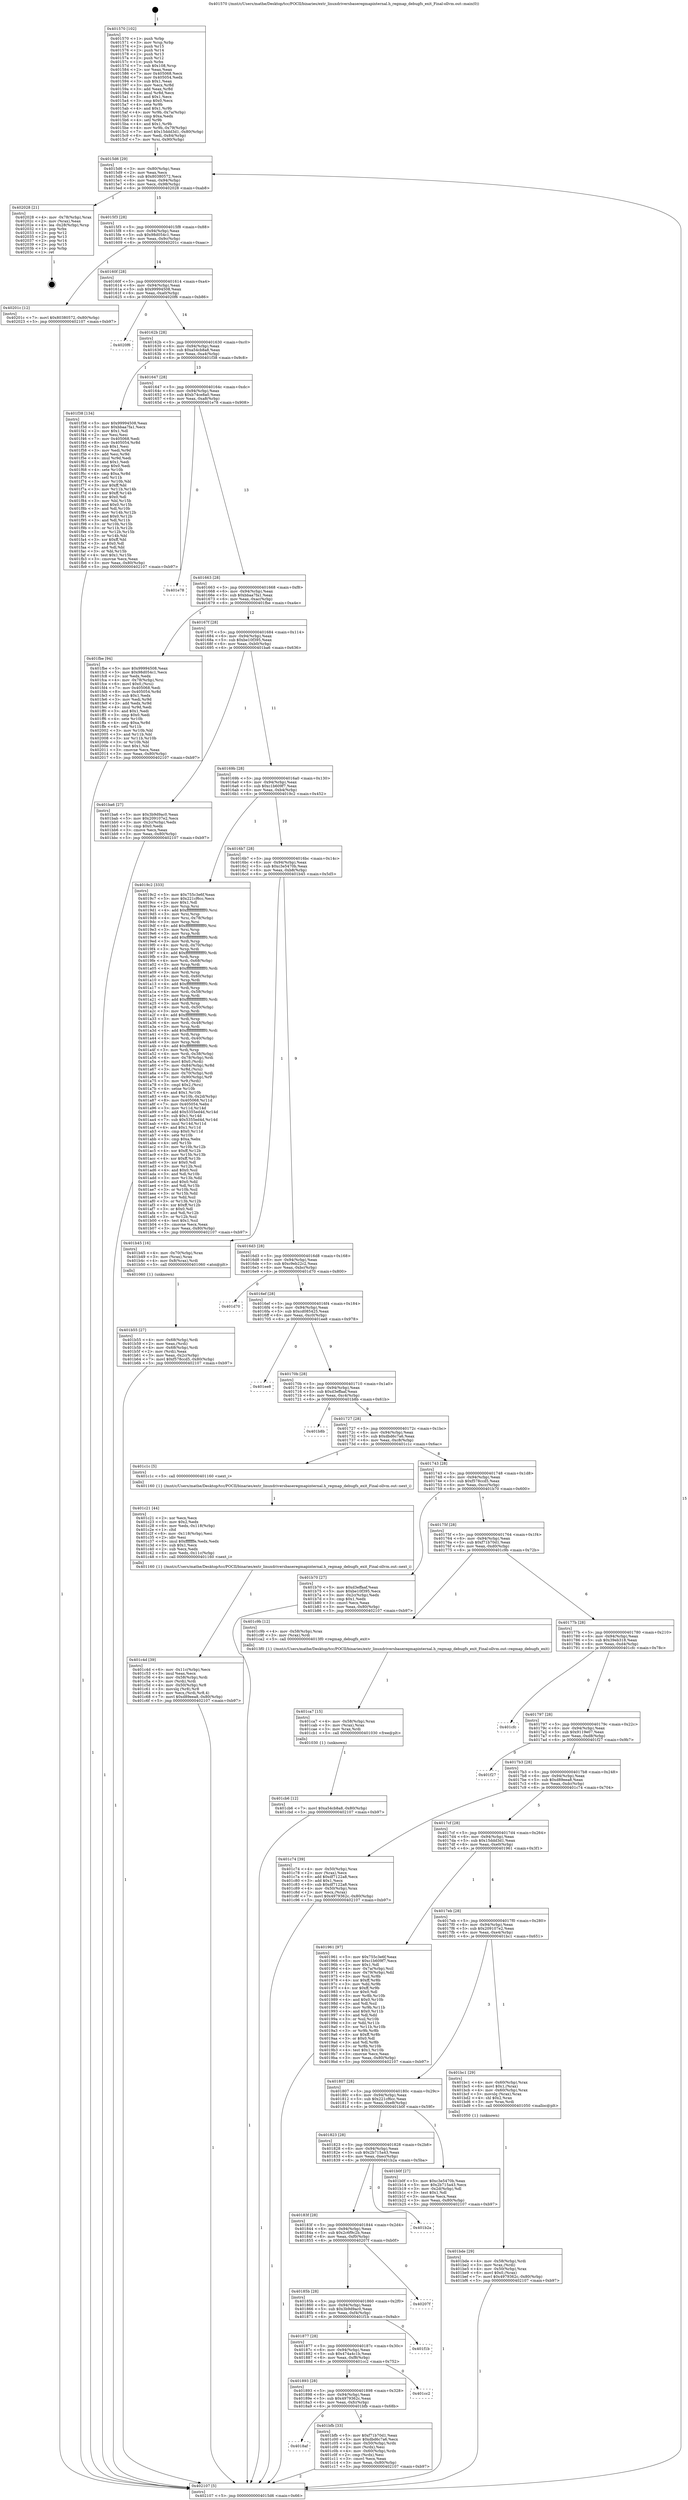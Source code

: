 digraph "0x401570" {
  label = "0x401570 (/mnt/c/Users/mathe/Desktop/tcc/POCII/binaries/extr_linuxdriversbaseregmapinternal.h_regmap_debugfs_exit_Final-ollvm.out::main(0))"
  labelloc = "t"
  node[shape=record]

  Entry [label="",width=0.3,height=0.3,shape=circle,fillcolor=black,style=filled]
  "0x4015d6" [label="{
     0x4015d6 [29]\l
     | [instrs]\l
     &nbsp;&nbsp;0x4015d6 \<+3\>: mov -0x80(%rbp),%eax\l
     &nbsp;&nbsp;0x4015d9 \<+2\>: mov %eax,%ecx\l
     &nbsp;&nbsp;0x4015db \<+6\>: sub $0x80380572,%ecx\l
     &nbsp;&nbsp;0x4015e1 \<+6\>: mov %eax,-0x94(%rbp)\l
     &nbsp;&nbsp;0x4015e7 \<+6\>: mov %ecx,-0x98(%rbp)\l
     &nbsp;&nbsp;0x4015ed \<+6\>: je 0000000000402028 \<main+0xab8\>\l
  }"]
  "0x402028" [label="{
     0x402028 [21]\l
     | [instrs]\l
     &nbsp;&nbsp;0x402028 \<+4\>: mov -0x78(%rbp),%rax\l
     &nbsp;&nbsp;0x40202c \<+2\>: mov (%rax),%eax\l
     &nbsp;&nbsp;0x40202e \<+4\>: lea -0x28(%rbp),%rsp\l
     &nbsp;&nbsp;0x402032 \<+1\>: pop %rbx\l
     &nbsp;&nbsp;0x402033 \<+2\>: pop %r12\l
     &nbsp;&nbsp;0x402035 \<+2\>: pop %r13\l
     &nbsp;&nbsp;0x402037 \<+2\>: pop %r14\l
     &nbsp;&nbsp;0x402039 \<+2\>: pop %r15\l
     &nbsp;&nbsp;0x40203b \<+1\>: pop %rbp\l
     &nbsp;&nbsp;0x40203c \<+1\>: ret\l
  }"]
  "0x4015f3" [label="{
     0x4015f3 [28]\l
     | [instrs]\l
     &nbsp;&nbsp;0x4015f3 \<+5\>: jmp 00000000004015f8 \<main+0x88\>\l
     &nbsp;&nbsp;0x4015f8 \<+6\>: mov -0x94(%rbp),%eax\l
     &nbsp;&nbsp;0x4015fe \<+5\>: sub $0x98d054c1,%eax\l
     &nbsp;&nbsp;0x401603 \<+6\>: mov %eax,-0x9c(%rbp)\l
     &nbsp;&nbsp;0x401609 \<+6\>: je 000000000040201c \<main+0xaac\>\l
  }"]
  Exit [label="",width=0.3,height=0.3,shape=circle,fillcolor=black,style=filled,peripheries=2]
  "0x40201c" [label="{
     0x40201c [12]\l
     | [instrs]\l
     &nbsp;&nbsp;0x40201c \<+7\>: movl $0x80380572,-0x80(%rbp)\l
     &nbsp;&nbsp;0x402023 \<+5\>: jmp 0000000000402107 \<main+0xb97\>\l
  }"]
  "0x40160f" [label="{
     0x40160f [28]\l
     | [instrs]\l
     &nbsp;&nbsp;0x40160f \<+5\>: jmp 0000000000401614 \<main+0xa4\>\l
     &nbsp;&nbsp;0x401614 \<+6\>: mov -0x94(%rbp),%eax\l
     &nbsp;&nbsp;0x40161a \<+5\>: sub $0x99994508,%eax\l
     &nbsp;&nbsp;0x40161f \<+6\>: mov %eax,-0xa0(%rbp)\l
     &nbsp;&nbsp;0x401625 \<+6\>: je 00000000004020f6 \<main+0xb86\>\l
  }"]
  "0x401cb6" [label="{
     0x401cb6 [12]\l
     | [instrs]\l
     &nbsp;&nbsp;0x401cb6 \<+7\>: movl $0xa54cb8a8,-0x80(%rbp)\l
     &nbsp;&nbsp;0x401cbd \<+5\>: jmp 0000000000402107 \<main+0xb97\>\l
  }"]
  "0x4020f6" [label="{
     0x4020f6\l
  }", style=dashed]
  "0x40162b" [label="{
     0x40162b [28]\l
     | [instrs]\l
     &nbsp;&nbsp;0x40162b \<+5\>: jmp 0000000000401630 \<main+0xc0\>\l
     &nbsp;&nbsp;0x401630 \<+6\>: mov -0x94(%rbp),%eax\l
     &nbsp;&nbsp;0x401636 \<+5\>: sub $0xa54cb8a8,%eax\l
     &nbsp;&nbsp;0x40163b \<+6\>: mov %eax,-0xa4(%rbp)\l
     &nbsp;&nbsp;0x401641 \<+6\>: je 0000000000401f38 \<main+0x9c8\>\l
  }"]
  "0x401ca7" [label="{
     0x401ca7 [15]\l
     | [instrs]\l
     &nbsp;&nbsp;0x401ca7 \<+4\>: mov -0x58(%rbp),%rax\l
     &nbsp;&nbsp;0x401cab \<+3\>: mov (%rax),%rax\l
     &nbsp;&nbsp;0x401cae \<+3\>: mov %rax,%rdi\l
     &nbsp;&nbsp;0x401cb1 \<+5\>: call 0000000000401030 \<free@plt\>\l
     | [calls]\l
     &nbsp;&nbsp;0x401030 \{1\} (unknown)\l
  }"]
  "0x401f38" [label="{
     0x401f38 [134]\l
     | [instrs]\l
     &nbsp;&nbsp;0x401f38 \<+5\>: mov $0x99994508,%eax\l
     &nbsp;&nbsp;0x401f3d \<+5\>: mov $0xbbaa7fa1,%ecx\l
     &nbsp;&nbsp;0x401f42 \<+2\>: mov $0x1,%dl\l
     &nbsp;&nbsp;0x401f44 \<+2\>: xor %esi,%esi\l
     &nbsp;&nbsp;0x401f46 \<+7\>: mov 0x405068,%edi\l
     &nbsp;&nbsp;0x401f4d \<+8\>: mov 0x405054,%r8d\l
     &nbsp;&nbsp;0x401f55 \<+3\>: sub $0x1,%esi\l
     &nbsp;&nbsp;0x401f58 \<+3\>: mov %edi,%r9d\l
     &nbsp;&nbsp;0x401f5b \<+3\>: add %esi,%r9d\l
     &nbsp;&nbsp;0x401f5e \<+4\>: imul %r9d,%edi\l
     &nbsp;&nbsp;0x401f62 \<+3\>: and $0x1,%edi\l
     &nbsp;&nbsp;0x401f65 \<+3\>: cmp $0x0,%edi\l
     &nbsp;&nbsp;0x401f68 \<+4\>: sete %r10b\l
     &nbsp;&nbsp;0x401f6c \<+4\>: cmp $0xa,%r8d\l
     &nbsp;&nbsp;0x401f70 \<+4\>: setl %r11b\l
     &nbsp;&nbsp;0x401f74 \<+3\>: mov %r10b,%bl\l
     &nbsp;&nbsp;0x401f77 \<+3\>: xor $0xff,%bl\l
     &nbsp;&nbsp;0x401f7a \<+3\>: mov %r11b,%r14b\l
     &nbsp;&nbsp;0x401f7d \<+4\>: xor $0xff,%r14b\l
     &nbsp;&nbsp;0x401f81 \<+3\>: xor $0x0,%dl\l
     &nbsp;&nbsp;0x401f84 \<+3\>: mov %bl,%r15b\l
     &nbsp;&nbsp;0x401f87 \<+4\>: and $0x0,%r15b\l
     &nbsp;&nbsp;0x401f8b \<+3\>: and %dl,%r10b\l
     &nbsp;&nbsp;0x401f8e \<+3\>: mov %r14b,%r12b\l
     &nbsp;&nbsp;0x401f91 \<+4\>: and $0x0,%r12b\l
     &nbsp;&nbsp;0x401f95 \<+3\>: and %dl,%r11b\l
     &nbsp;&nbsp;0x401f98 \<+3\>: or %r10b,%r15b\l
     &nbsp;&nbsp;0x401f9b \<+3\>: or %r11b,%r12b\l
     &nbsp;&nbsp;0x401f9e \<+3\>: xor %r12b,%r15b\l
     &nbsp;&nbsp;0x401fa1 \<+3\>: or %r14b,%bl\l
     &nbsp;&nbsp;0x401fa4 \<+3\>: xor $0xff,%bl\l
     &nbsp;&nbsp;0x401fa7 \<+3\>: or $0x0,%dl\l
     &nbsp;&nbsp;0x401faa \<+2\>: and %dl,%bl\l
     &nbsp;&nbsp;0x401fac \<+3\>: or %bl,%r15b\l
     &nbsp;&nbsp;0x401faf \<+4\>: test $0x1,%r15b\l
     &nbsp;&nbsp;0x401fb3 \<+3\>: cmovne %ecx,%eax\l
     &nbsp;&nbsp;0x401fb6 \<+3\>: mov %eax,-0x80(%rbp)\l
     &nbsp;&nbsp;0x401fb9 \<+5\>: jmp 0000000000402107 \<main+0xb97\>\l
  }"]
  "0x401647" [label="{
     0x401647 [28]\l
     | [instrs]\l
     &nbsp;&nbsp;0x401647 \<+5\>: jmp 000000000040164c \<main+0xdc\>\l
     &nbsp;&nbsp;0x40164c \<+6\>: mov -0x94(%rbp),%eax\l
     &nbsp;&nbsp;0x401652 \<+5\>: sub $0xb74ce8a0,%eax\l
     &nbsp;&nbsp;0x401657 \<+6\>: mov %eax,-0xa8(%rbp)\l
     &nbsp;&nbsp;0x40165d \<+6\>: je 0000000000401e78 \<main+0x908\>\l
  }"]
  "0x401c4d" [label="{
     0x401c4d [39]\l
     | [instrs]\l
     &nbsp;&nbsp;0x401c4d \<+6\>: mov -0x11c(%rbp),%ecx\l
     &nbsp;&nbsp;0x401c53 \<+3\>: imul %eax,%ecx\l
     &nbsp;&nbsp;0x401c56 \<+4\>: mov -0x58(%rbp),%rdi\l
     &nbsp;&nbsp;0x401c5a \<+3\>: mov (%rdi),%rdi\l
     &nbsp;&nbsp;0x401c5d \<+4\>: mov -0x50(%rbp),%r8\l
     &nbsp;&nbsp;0x401c61 \<+3\>: movslq (%r8),%r8\l
     &nbsp;&nbsp;0x401c64 \<+4\>: mov %ecx,(%rdi,%r8,4)\l
     &nbsp;&nbsp;0x401c68 \<+7\>: movl $0xd89eea8,-0x80(%rbp)\l
     &nbsp;&nbsp;0x401c6f \<+5\>: jmp 0000000000402107 \<main+0xb97\>\l
  }"]
  "0x401e78" [label="{
     0x401e78\l
  }", style=dashed]
  "0x401663" [label="{
     0x401663 [28]\l
     | [instrs]\l
     &nbsp;&nbsp;0x401663 \<+5\>: jmp 0000000000401668 \<main+0xf8\>\l
     &nbsp;&nbsp;0x401668 \<+6\>: mov -0x94(%rbp),%eax\l
     &nbsp;&nbsp;0x40166e \<+5\>: sub $0xbbaa7fa1,%eax\l
     &nbsp;&nbsp;0x401673 \<+6\>: mov %eax,-0xac(%rbp)\l
     &nbsp;&nbsp;0x401679 \<+6\>: je 0000000000401fbe \<main+0xa4e\>\l
  }"]
  "0x401c21" [label="{
     0x401c21 [44]\l
     | [instrs]\l
     &nbsp;&nbsp;0x401c21 \<+2\>: xor %ecx,%ecx\l
     &nbsp;&nbsp;0x401c23 \<+5\>: mov $0x2,%edx\l
     &nbsp;&nbsp;0x401c28 \<+6\>: mov %edx,-0x118(%rbp)\l
     &nbsp;&nbsp;0x401c2e \<+1\>: cltd\l
     &nbsp;&nbsp;0x401c2f \<+6\>: mov -0x118(%rbp),%esi\l
     &nbsp;&nbsp;0x401c35 \<+2\>: idiv %esi\l
     &nbsp;&nbsp;0x401c37 \<+6\>: imul $0xfffffffe,%edx,%edx\l
     &nbsp;&nbsp;0x401c3d \<+3\>: sub $0x1,%ecx\l
     &nbsp;&nbsp;0x401c40 \<+2\>: sub %ecx,%edx\l
     &nbsp;&nbsp;0x401c42 \<+6\>: mov %edx,-0x11c(%rbp)\l
     &nbsp;&nbsp;0x401c48 \<+5\>: call 0000000000401160 \<next_i\>\l
     | [calls]\l
     &nbsp;&nbsp;0x401160 \{1\} (/mnt/c/Users/mathe/Desktop/tcc/POCII/binaries/extr_linuxdriversbaseregmapinternal.h_regmap_debugfs_exit_Final-ollvm.out::next_i)\l
  }"]
  "0x401fbe" [label="{
     0x401fbe [94]\l
     | [instrs]\l
     &nbsp;&nbsp;0x401fbe \<+5\>: mov $0x99994508,%eax\l
     &nbsp;&nbsp;0x401fc3 \<+5\>: mov $0x98d054c1,%ecx\l
     &nbsp;&nbsp;0x401fc8 \<+2\>: xor %edx,%edx\l
     &nbsp;&nbsp;0x401fca \<+4\>: mov -0x78(%rbp),%rsi\l
     &nbsp;&nbsp;0x401fce \<+6\>: movl $0x0,(%rsi)\l
     &nbsp;&nbsp;0x401fd4 \<+7\>: mov 0x405068,%edi\l
     &nbsp;&nbsp;0x401fdb \<+8\>: mov 0x405054,%r8d\l
     &nbsp;&nbsp;0x401fe3 \<+3\>: sub $0x1,%edx\l
     &nbsp;&nbsp;0x401fe6 \<+3\>: mov %edi,%r9d\l
     &nbsp;&nbsp;0x401fe9 \<+3\>: add %edx,%r9d\l
     &nbsp;&nbsp;0x401fec \<+4\>: imul %r9d,%edi\l
     &nbsp;&nbsp;0x401ff0 \<+3\>: and $0x1,%edi\l
     &nbsp;&nbsp;0x401ff3 \<+3\>: cmp $0x0,%edi\l
     &nbsp;&nbsp;0x401ff6 \<+4\>: sete %r10b\l
     &nbsp;&nbsp;0x401ffa \<+4\>: cmp $0xa,%r8d\l
     &nbsp;&nbsp;0x401ffe \<+4\>: setl %r11b\l
     &nbsp;&nbsp;0x402002 \<+3\>: mov %r10b,%bl\l
     &nbsp;&nbsp;0x402005 \<+3\>: and %r11b,%bl\l
     &nbsp;&nbsp;0x402008 \<+3\>: xor %r11b,%r10b\l
     &nbsp;&nbsp;0x40200b \<+3\>: or %r10b,%bl\l
     &nbsp;&nbsp;0x40200e \<+3\>: test $0x1,%bl\l
     &nbsp;&nbsp;0x402011 \<+3\>: cmovne %ecx,%eax\l
     &nbsp;&nbsp;0x402014 \<+3\>: mov %eax,-0x80(%rbp)\l
     &nbsp;&nbsp;0x402017 \<+5\>: jmp 0000000000402107 \<main+0xb97\>\l
  }"]
  "0x40167f" [label="{
     0x40167f [28]\l
     | [instrs]\l
     &nbsp;&nbsp;0x40167f \<+5\>: jmp 0000000000401684 \<main+0x114\>\l
     &nbsp;&nbsp;0x401684 \<+6\>: mov -0x94(%rbp),%eax\l
     &nbsp;&nbsp;0x40168a \<+5\>: sub $0xbe10f395,%eax\l
     &nbsp;&nbsp;0x40168f \<+6\>: mov %eax,-0xb0(%rbp)\l
     &nbsp;&nbsp;0x401695 \<+6\>: je 0000000000401ba6 \<main+0x636\>\l
  }"]
  "0x4018af" [label="{
     0x4018af\l
  }", style=dashed]
  "0x401ba6" [label="{
     0x401ba6 [27]\l
     | [instrs]\l
     &nbsp;&nbsp;0x401ba6 \<+5\>: mov $0x3b9d9ac0,%eax\l
     &nbsp;&nbsp;0x401bab \<+5\>: mov $0x209107e2,%ecx\l
     &nbsp;&nbsp;0x401bb0 \<+3\>: mov -0x2c(%rbp),%edx\l
     &nbsp;&nbsp;0x401bb3 \<+3\>: cmp $0x0,%edx\l
     &nbsp;&nbsp;0x401bb6 \<+3\>: cmove %ecx,%eax\l
     &nbsp;&nbsp;0x401bb9 \<+3\>: mov %eax,-0x80(%rbp)\l
     &nbsp;&nbsp;0x401bbc \<+5\>: jmp 0000000000402107 \<main+0xb97\>\l
  }"]
  "0x40169b" [label="{
     0x40169b [28]\l
     | [instrs]\l
     &nbsp;&nbsp;0x40169b \<+5\>: jmp 00000000004016a0 \<main+0x130\>\l
     &nbsp;&nbsp;0x4016a0 \<+6\>: mov -0x94(%rbp),%eax\l
     &nbsp;&nbsp;0x4016a6 \<+5\>: sub $0xc1b609f7,%eax\l
     &nbsp;&nbsp;0x4016ab \<+6\>: mov %eax,-0xb4(%rbp)\l
     &nbsp;&nbsp;0x4016b1 \<+6\>: je 00000000004019c2 \<main+0x452\>\l
  }"]
  "0x401bfb" [label="{
     0x401bfb [33]\l
     | [instrs]\l
     &nbsp;&nbsp;0x401bfb \<+5\>: mov $0xf71b70d1,%eax\l
     &nbsp;&nbsp;0x401c00 \<+5\>: mov $0xdbd6c7a6,%ecx\l
     &nbsp;&nbsp;0x401c05 \<+4\>: mov -0x50(%rbp),%rdx\l
     &nbsp;&nbsp;0x401c09 \<+2\>: mov (%rdx),%esi\l
     &nbsp;&nbsp;0x401c0b \<+4\>: mov -0x60(%rbp),%rdx\l
     &nbsp;&nbsp;0x401c0f \<+2\>: cmp (%rdx),%esi\l
     &nbsp;&nbsp;0x401c11 \<+3\>: cmovl %ecx,%eax\l
     &nbsp;&nbsp;0x401c14 \<+3\>: mov %eax,-0x80(%rbp)\l
     &nbsp;&nbsp;0x401c17 \<+5\>: jmp 0000000000402107 \<main+0xb97\>\l
  }"]
  "0x4019c2" [label="{
     0x4019c2 [333]\l
     | [instrs]\l
     &nbsp;&nbsp;0x4019c2 \<+5\>: mov $0x755c3e6f,%eax\l
     &nbsp;&nbsp;0x4019c7 \<+5\>: mov $0x221cf6cc,%ecx\l
     &nbsp;&nbsp;0x4019cc \<+2\>: mov $0x1,%dl\l
     &nbsp;&nbsp;0x4019ce \<+3\>: mov %rsp,%rsi\l
     &nbsp;&nbsp;0x4019d1 \<+4\>: add $0xfffffffffffffff0,%rsi\l
     &nbsp;&nbsp;0x4019d5 \<+3\>: mov %rsi,%rsp\l
     &nbsp;&nbsp;0x4019d8 \<+4\>: mov %rsi,-0x78(%rbp)\l
     &nbsp;&nbsp;0x4019dc \<+3\>: mov %rsp,%rsi\l
     &nbsp;&nbsp;0x4019df \<+4\>: add $0xfffffffffffffff0,%rsi\l
     &nbsp;&nbsp;0x4019e3 \<+3\>: mov %rsi,%rsp\l
     &nbsp;&nbsp;0x4019e6 \<+3\>: mov %rsp,%rdi\l
     &nbsp;&nbsp;0x4019e9 \<+4\>: add $0xfffffffffffffff0,%rdi\l
     &nbsp;&nbsp;0x4019ed \<+3\>: mov %rdi,%rsp\l
     &nbsp;&nbsp;0x4019f0 \<+4\>: mov %rdi,-0x70(%rbp)\l
     &nbsp;&nbsp;0x4019f4 \<+3\>: mov %rsp,%rdi\l
     &nbsp;&nbsp;0x4019f7 \<+4\>: add $0xfffffffffffffff0,%rdi\l
     &nbsp;&nbsp;0x4019fb \<+3\>: mov %rdi,%rsp\l
     &nbsp;&nbsp;0x4019fe \<+4\>: mov %rdi,-0x68(%rbp)\l
     &nbsp;&nbsp;0x401a02 \<+3\>: mov %rsp,%rdi\l
     &nbsp;&nbsp;0x401a05 \<+4\>: add $0xfffffffffffffff0,%rdi\l
     &nbsp;&nbsp;0x401a09 \<+3\>: mov %rdi,%rsp\l
     &nbsp;&nbsp;0x401a0c \<+4\>: mov %rdi,-0x60(%rbp)\l
     &nbsp;&nbsp;0x401a10 \<+3\>: mov %rsp,%rdi\l
     &nbsp;&nbsp;0x401a13 \<+4\>: add $0xfffffffffffffff0,%rdi\l
     &nbsp;&nbsp;0x401a17 \<+3\>: mov %rdi,%rsp\l
     &nbsp;&nbsp;0x401a1a \<+4\>: mov %rdi,-0x58(%rbp)\l
     &nbsp;&nbsp;0x401a1e \<+3\>: mov %rsp,%rdi\l
     &nbsp;&nbsp;0x401a21 \<+4\>: add $0xfffffffffffffff0,%rdi\l
     &nbsp;&nbsp;0x401a25 \<+3\>: mov %rdi,%rsp\l
     &nbsp;&nbsp;0x401a28 \<+4\>: mov %rdi,-0x50(%rbp)\l
     &nbsp;&nbsp;0x401a2c \<+3\>: mov %rsp,%rdi\l
     &nbsp;&nbsp;0x401a2f \<+4\>: add $0xfffffffffffffff0,%rdi\l
     &nbsp;&nbsp;0x401a33 \<+3\>: mov %rdi,%rsp\l
     &nbsp;&nbsp;0x401a36 \<+4\>: mov %rdi,-0x48(%rbp)\l
     &nbsp;&nbsp;0x401a3a \<+3\>: mov %rsp,%rdi\l
     &nbsp;&nbsp;0x401a3d \<+4\>: add $0xfffffffffffffff0,%rdi\l
     &nbsp;&nbsp;0x401a41 \<+3\>: mov %rdi,%rsp\l
     &nbsp;&nbsp;0x401a44 \<+4\>: mov %rdi,-0x40(%rbp)\l
     &nbsp;&nbsp;0x401a48 \<+3\>: mov %rsp,%rdi\l
     &nbsp;&nbsp;0x401a4b \<+4\>: add $0xfffffffffffffff0,%rdi\l
     &nbsp;&nbsp;0x401a4f \<+3\>: mov %rdi,%rsp\l
     &nbsp;&nbsp;0x401a52 \<+4\>: mov %rdi,-0x38(%rbp)\l
     &nbsp;&nbsp;0x401a56 \<+4\>: mov -0x78(%rbp),%rdi\l
     &nbsp;&nbsp;0x401a5a \<+6\>: movl $0x0,(%rdi)\l
     &nbsp;&nbsp;0x401a60 \<+7\>: mov -0x84(%rbp),%r8d\l
     &nbsp;&nbsp;0x401a67 \<+3\>: mov %r8d,(%rsi)\l
     &nbsp;&nbsp;0x401a6a \<+4\>: mov -0x70(%rbp),%rdi\l
     &nbsp;&nbsp;0x401a6e \<+7\>: mov -0x90(%rbp),%r9\l
     &nbsp;&nbsp;0x401a75 \<+3\>: mov %r9,(%rdi)\l
     &nbsp;&nbsp;0x401a78 \<+3\>: cmpl $0x2,(%rsi)\l
     &nbsp;&nbsp;0x401a7b \<+4\>: setne %r10b\l
     &nbsp;&nbsp;0x401a7f \<+4\>: and $0x1,%r10b\l
     &nbsp;&nbsp;0x401a83 \<+4\>: mov %r10b,-0x2d(%rbp)\l
     &nbsp;&nbsp;0x401a87 \<+8\>: mov 0x405068,%r11d\l
     &nbsp;&nbsp;0x401a8f \<+7\>: mov 0x405054,%ebx\l
     &nbsp;&nbsp;0x401a96 \<+3\>: mov %r11d,%r14d\l
     &nbsp;&nbsp;0x401a99 \<+7\>: add $0x5355ed4d,%r14d\l
     &nbsp;&nbsp;0x401aa0 \<+4\>: sub $0x1,%r14d\l
     &nbsp;&nbsp;0x401aa4 \<+7\>: sub $0x5355ed4d,%r14d\l
     &nbsp;&nbsp;0x401aab \<+4\>: imul %r14d,%r11d\l
     &nbsp;&nbsp;0x401aaf \<+4\>: and $0x1,%r11d\l
     &nbsp;&nbsp;0x401ab3 \<+4\>: cmp $0x0,%r11d\l
     &nbsp;&nbsp;0x401ab7 \<+4\>: sete %r10b\l
     &nbsp;&nbsp;0x401abb \<+3\>: cmp $0xa,%ebx\l
     &nbsp;&nbsp;0x401abe \<+4\>: setl %r15b\l
     &nbsp;&nbsp;0x401ac2 \<+3\>: mov %r10b,%r12b\l
     &nbsp;&nbsp;0x401ac5 \<+4\>: xor $0xff,%r12b\l
     &nbsp;&nbsp;0x401ac9 \<+3\>: mov %r15b,%r13b\l
     &nbsp;&nbsp;0x401acc \<+4\>: xor $0xff,%r13b\l
     &nbsp;&nbsp;0x401ad0 \<+3\>: xor $0x0,%dl\l
     &nbsp;&nbsp;0x401ad3 \<+3\>: mov %r12b,%sil\l
     &nbsp;&nbsp;0x401ad6 \<+4\>: and $0x0,%sil\l
     &nbsp;&nbsp;0x401ada \<+3\>: and %dl,%r10b\l
     &nbsp;&nbsp;0x401add \<+3\>: mov %r13b,%dil\l
     &nbsp;&nbsp;0x401ae0 \<+4\>: and $0x0,%dil\l
     &nbsp;&nbsp;0x401ae4 \<+3\>: and %dl,%r15b\l
     &nbsp;&nbsp;0x401ae7 \<+3\>: or %r10b,%sil\l
     &nbsp;&nbsp;0x401aea \<+3\>: or %r15b,%dil\l
     &nbsp;&nbsp;0x401aed \<+3\>: xor %dil,%sil\l
     &nbsp;&nbsp;0x401af0 \<+3\>: or %r13b,%r12b\l
     &nbsp;&nbsp;0x401af3 \<+4\>: xor $0xff,%r12b\l
     &nbsp;&nbsp;0x401af7 \<+3\>: or $0x0,%dl\l
     &nbsp;&nbsp;0x401afa \<+3\>: and %dl,%r12b\l
     &nbsp;&nbsp;0x401afd \<+3\>: or %r12b,%sil\l
     &nbsp;&nbsp;0x401b00 \<+4\>: test $0x1,%sil\l
     &nbsp;&nbsp;0x401b04 \<+3\>: cmovne %ecx,%eax\l
     &nbsp;&nbsp;0x401b07 \<+3\>: mov %eax,-0x80(%rbp)\l
     &nbsp;&nbsp;0x401b0a \<+5\>: jmp 0000000000402107 \<main+0xb97\>\l
  }"]
  "0x4016b7" [label="{
     0x4016b7 [28]\l
     | [instrs]\l
     &nbsp;&nbsp;0x4016b7 \<+5\>: jmp 00000000004016bc \<main+0x14c\>\l
     &nbsp;&nbsp;0x4016bc \<+6\>: mov -0x94(%rbp),%eax\l
     &nbsp;&nbsp;0x4016c2 \<+5\>: sub $0xc3e5470b,%eax\l
     &nbsp;&nbsp;0x4016c7 \<+6\>: mov %eax,-0xb8(%rbp)\l
     &nbsp;&nbsp;0x4016cd \<+6\>: je 0000000000401b45 \<main+0x5d5\>\l
  }"]
  "0x401893" [label="{
     0x401893 [28]\l
     | [instrs]\l
     &nbsp;&nbsp;0x401893 \<+5\>: jmp 0000000000401898 \<main+0x328\>\l
     &nbsp;&nbsp;0x401898 \<+6\>: mov -0x94(%rbp),%eax\l
     &nbsp;&nbsp;0x40189e \<+5\>: sub $0x4979362c,%eax\l
     &nbsp;&nbsp;0x4018a3 \<+6\>: mov %eax,-0xfc(%rbp)\l
     &nbsp;&nbsp;0x4018a9 \<+6\>: je 0000000000401bfb \<main+0x68b\>\l
  }"]
  "0x401b45" [label="{
     0x401b45 [16]\l
     | [instrs]\l
     &nbsp;&nbsp;0x401b45 \<+4\>: mov -0x70(%rbp),%rax\l
     &nbsp;&nbsp;0x401b49 \<+3\>: mov (%rax),%rax\l
     &nbsp;&nbsp;0x401b4c \<+4\>: mov 0x8(%rax),%rdi\l
     &nbsp;&nbsp;0x401b50 \<+5\>: call 0000000000401060 \<atoi@plt\>\l
     | [calls]\l
     &nbsp;&nbsp;0x401060 \{1\} (unknown)\l
  }"]
  "0x4016d3" [label="{
     0x4016d3 [28]\l
     | [instrs]\l
     &nbsp;&nbsp;0x4016d3 \<+5\>: jmp 00000000004016d8 \<main+0x168\>\l
     &nbsp;&nbsp;0x4016d8 \<+6\>: mov -0x94(%rbp),%eax\l
     &nbsp;&nbsp;0x4016de \<+5\>: sub $0xc9eb22c2,%eax\l
     &nbsp;&nbsp;0x4016e3 \<+6\>: mov %eax,-0xbc(%rbp)\l
     &nbsp;&nbsp;0x4016e9 \<+6\>: je 0000000000401d70 \<main+0x800\>\l
  }"]
  "0x401cc2" [label="{
     0x401cc2\l
  }", style=dashed]
  "0x401d70" [label="{
     0x401d70\l
  }", style=dashed]
  "0x4016ef" [label="{
     0x4016ef [28]\l
     | [instrs]\l
     &nbsp;&nbsp;0x4016ef \<+5\>: jmp 00000000004016f4 \<main+0x184\>\l
     &nbsp;&nbsp;0x4016f4 \<+6\>: mov -0x94(%rbp),%eax\l
     &nbsp;&nbsp;0x4016fa \<+5\>: sub $0xcd085425,%eax\l
     &nbsp;&nbsp;0x4016ff \<+6\>: mov %eax,-0xc0(%rbp)\l
     &nbsp;&nbsp;0x401705 \<+6\>: je 0000000000401ee8 \<main+0x978\>\l
  }"]
  "0x401877" [label="{
     0x401877 [28]\l
     | [instrs]\l
     &nbsp;&nbsp;0x401877 \<+5\>: jmp 000000000040187c \<main+0x30c\>\l
     &nbsp;&nbsp;0x40187c \<+6\>: mov -0x94(%rbp),%eax\l
     &nbsp;&nbsp;0x401882 \<+5\>: sub $0x474a4c1b,%eax\l
     &nbsp;&nbsp;0x401887 \<+6\>: mov %eax,-0xf8(%rbp)\l
     &nbsp;&nbsp;0x40188d \<+6\>: je 0000000000401cc2 \<main+0x752\>\l
  }"]
  "0x401ee8" [label="{
     0x401ee8\l
  }", style=dashed]
  "0x40170b" [label="{
     0x40170b [28]\l
     | [instrs]\l
     &nbsp;&nbsp;0x40170b \<+5\>: jmp 0000000000401710 \<main+0x1a0\>\l
     &nbsp;&nbsp;0x401710 \<+6\>: mov -0x94(%rbp),%eax\l
     &nbsp;&nbsp;0x401716 \<+5\>: sub $0xd3effaaf,%eax\l
     &nbsp;&nbsp;0x40171b \<+6\>: mov %eax,-0xc4(%rbp)\l
     &nbsp;&nbsp;0x401721 \<+6\>: je 0000000000401b8b \<main+0x61b\>\l
  }"]
  "0x401f1b" [label="{
     0x401f1b\l
  }", style=dashed]
  "0x401b8b" [label="{
     0x401b8b\l
  }", style=dashed]
  "0x401727" [label="{
     0x401727 [28]\l
     | [instrs]\l
     &nbsp;&nbsp;0x401727 \<+5\>: jmp 000000000040172c \<main+0x1bc\>\l
     &nbsp;&nbsp;0x40172c \<+6\>: mov -0x94(%rbp),%eax\l
     &nbsp;&nbsp;0x401732 \<+5\>: sub $0xdbd6c7a6,%eax\l
     &nbsp;&nbsp;0x401737 \<+6\>: mov %eax,-0xc8(%rbp)\l
     &nbsp;&nbsp;0x40173d \<+6\>: je 0000000000401c1c \<main+0x6ac\>\l
  }"]
  "0x40185b" [label="{
     0x40185b [28]\l
     | [instrs]\l
     &nbsp;&nbsp;0x40185b \<+5\>: jmp 0000000000401860 \<main+0x2f0\>\l
     &nbsp;&nbsp;0x401860 \<+6\>: mov -0x94(%rbp),%eax\l
     &nbsp;&nbsp;0x401866 \<+5\>: sub $0x3b9d9ac0,%eax\l
     &nbsp;&nbsp;0x40186b \<+6\>: mov %eax,-0xf4(%rbp)\l
     &nbsp;&nbsp;0x401871 \<+6\>: je 0000000000401f1b \<main+0x9ab\>\l
  }"]
  "0x401c1c" [label="{
     0x401c1c [5]\l
     | [instrs]\l
     &nbsp;&nbsp;0x401c1c \<+5\>: call 0000000000401160 \<next_i\>\l
     | [calls]\l
     &nbsp;&nbsp;0x401160 \{1\} (/mnt/c/Users/mathe/Desktop/tcc/POCII/binaries/extr_linuxdriversbaseregmapinternal.h_regmap_debugfs_exit_Final-ollvm.out::next_i)\l
  }"]
  "0x401743" [label="{
     0x401743 [28]\l
     | [instrs]\l
     &nbsp;&nbsp;0x401743 \<+5\>: jmp 0000000000401748 \<main+0x1d8\>\l
     &nbsp;&nbsp;0x401748 \<+6\>: mov -0x94(%rbp),%eax\l
     &nbsp;&nbsp;0x40174e \<+5\>: sub $0xf578ccd5,%eax\l
     &nbsp;&nbsp;0x401753 \<+6\>: mov %eax,-0xcc(%rbp)\l
     &nbsp;&nbsp;0x401759 \<+6\>: je 0000000000401b70 \<main+0x600\>\l
  }"]
  "0x40207f" [label="{
     0x40207f\l
  }", style=dashed]
  "0x401b70" [label="{
     0x401b70 [27]\l
     | [instrs]\l
     &nbsp;&nbsp;0x401b70 \<+5\>: mov $0xd3effaaf,%eax\l
     &nbsp;&nbsp;0x401b75 \<+5\>: mov $0xbe10f395,%ecx\l
     &nbsp;&nbsp;0x401b7a \<+3\>: mov -0x2c(%rbp),%edx\l
     &nbsp;&nbsp;0x401b7d \<+3\>: cmp $0x1,%edx\l
     &nbsp;&nbsp;0x401b80 \<+3\>: cmovl %ecx,%eax\l
     &nbsp;&nbsp;0x401b83 \<+3\>: mov %eax,-0x80(%rbp)\l
     &nbsp;&nbsp;0x401b86 \<+5\>: jmp 0000000000402107 \<main+0xb97\>\l
  }"]
  "0x40175f" [label="{
     0x40175f [28]\l
     | [instrs]\l
     &nbsp;&nbsp;0x40175f \<+5\>: jmp 0000000000401764 \<main+0x1f4\>\l
     &nbsp;&nbsp;0x401764 \<+6\>: mov -0x94(%rbp),%eax\l
     &nbsp;&nbsp;0x40176a \<+5\>: sub $0xf71b70d1,%eax\l
     &nbsp;&nbsp;0x40176f \<+6\>: mov %eax,-0xd0(%rbp)\l
     &nbsp;&nbsp;0x401775 \<+6\>: je 0000000000401c9b \<main+0x72b\>\l
  }"]
  "0x40183f" [label="{
     0x40183f [28]\l
     | [instrs]\l
     &nbsp;&nbsp;0x40183f \<+5\>: jmp 0000000000401844 \<main+0x2d4\>\l
     &nbsp;&nbsp;0x401844 \<+6\>: mov -0x94(%rbp),%eax\l
     &nbsp;&nbsp;0x40184a \<+5\>: sub $0x2c6f9c2b,%eax\l
     &nbsp;&nbsp;0x40184f \<+6\>: mov %eax,-0xf0(%rbp)\l
     &nbsp;&nbsp;0x401855 \<+6\>: je 000000000040207f \<main+0xb0f\>\l
  }"]
  "0x401c9b" [label="{
     0x401c9b [12]\l
     | [instrs]\l
     &nbsp;&nbsp;0x401c9b \<+4\>: mov -0x58(%rbp),%rax\l
     &nbsp;&nbsp;0x401c9f \<+3\>: mov (%rax),%rdi\l
     &nbsp;&nbsp;0x401ca2 \<+5\>: call 00000000004013f0 \<regmap_debugfs_exit\>\l
     | [calls]\l
     &nbsp;&nbsp;0x4013f0 \{1\} (/mnt/c/Users/mathe/Desktop/tcc/POCII/binaries/extr_linuxdriversbaseregmapinternal.h_regmap_debugfs_exit_Final-ollvm.out::regmap_debugfs_exit)\l
  }"]
  "0x40177b" [label="{
     0x40177b [28]\l
     | [instrs]\l
     &nbsp;&nbsp;0x40177b \<+5\>: jmp 0000000000401780 \<main+0x210\>\l
     &nbsp;&nbsp;0x401780 \<+6\>: mov -0x94(%rbp),%eax\l
     &nbsp;&nbsp;0x401786 \<+5\>: sub $0x39eb318,%eax\l
     &nbsp;&nbsp;0x40178b \<+6\>: mov %eax,-0xd4(%rbp)\l
     &nbsp;&nbsp;0x401791 \<+6\>: je 0000000000401cfc \<main+0x78c\>\l
  }"]
  "0x401b2a" [label="{
     0x401b2a\l
  }", style=dashed]
  "0x401cfc" [label="{
     0x401cfc\l
  }", style=dashed]
  "0x401797" [label="{
     0x401797 [28]\l
     | [instrs]\l
     &nbsp;&nbsp;0x401797 \<+5\>: jmp 000000000040179c \<main+0x22c\>\l
     &nbsp;&nbsp;0x40179c \<+6\>: mov -0x94(%rbp),%eax\l
     &nbsp;&nbsp;0x4017a2 \<+5\>: sub $0x9119e07,%eax\l
     &nbsp;&nbsp;0x4017a7 \<+6\>: mov %eax,-0xd8(%rbp)\l
     &nbsp;&nbsp;0x4017ad \<+6\>: je 0000000000401f27 \<main+0x9b7\>\l
  }"]
  "0x401bde" [label="{
     0x401bde [29]\l
     | [instrs]\l
     &nbsp;&nbsp;0x401bde \<+4\>: mov -0x58(%rbp),%rdi\l
     &nbsp;&nbsp;0x401be2 \<+3\>: mov %rax,(%rdi)\l
     &nbsp;&nbsp;0x401be5 \<+4\>: mov -0x50(%rbp),%rax\l
     &nbsp;&nbsp;0x401be9 \<+6\>: movl $0x0,(%rax)\l
     &nbsp;&nbsp;0x401bef \<+7\>: movl $0x4979362c,-0x80(%rbp)\l
     &nbsp;&nbsp;0x401bf6 \<+5\>: jmp 0000000000402107 \<main+0xb97\>\l
  }"]
  "0x401f27" [label="{
     0x401f27\l
  }", style=dashed]
  "0x4017b3" [label="{
     0x4017b3 [28]\l
     | [instrs]\l
     &nbsp;&nbsp;0x4017b3 \<+5\>: jmp 00000000004017b8 \<main+0x248\>\l
     &nbsp;&nbsp;0x4017b8 \<+6\>: mov -0x94(%rbp),%eax\l
     &nbsp;&nbsp;0x4017be \<+5\>: sub $0xd89eea8,%eax\l
     &nbsp;&nbsp;0x4017c3 \<+6\>: mov %eax,-0xdc(%rbp)\l
     &nbsp;&nbsp;0x4017c9 \<+6\>: je 0000000000401c74 \<main+0x704\>\l
  }"]
  "0x401b55" [label="{
     0x401b55 [27]\l
     | [instrs]\l
     &nbsp;&nbsp;0x401b55 \<+4\>: mov -0x68(%rbp),%rdi\l
     &nbsp;&nbsp;0x401b59 \<+2\>: mov %eax,(%rdi)\l
     &nbsp;&nbsp;0x401b5b \<+4\>: mov -0x68(%rbp),%rdi\l
     &nbsp;&nbsp;0x401b5f \<+2\>: mov (%rdi),%eax\l
     &nbsp;&nbsp;0x401b61 \<+3\>: mov %eax,-0x2c(%rbp)\l
     &nbsp;&nbsp;0x401b64 \<+7\>: movl $0xf578ccd5,-0x80(%rbp)\l
     &nbsp;&nbsp;0x401b6b \<+5\>: jmp 0000000000402107 \<main+0xb97\>\l
  }"]
  "0x401c74" [label="{
     0x401c74 [39]\l
     | [instrs]\l
     &nbsp;&nbsp;0x401c74 \<+4\>: mov -0x50(%rbp),%rax\l
     &nbsp;&nbsp;0x401c78 \<+2\>: mov (%rax),%ecx\l
     &nbsp;&nbsp;0x401c7a \<+6\>: add $0xdf7122a8,%ecx\l
     &nbsp;&nbsp;0x401c80 \<+3\>: add $0x1,%ecx\l
     &nbsp;&nbsp;0x401c83 \<+6\>: sub $0xdf7122a8,%ecx\l
     &nbsp;&nbsp;0x401c89 \<+4\>: mov -0x50(%rbp),%rax\l
     &nbsp;&nbsp;0x401c8d \<+2\>: mov %ecx,(%rax)\l
     &nbsp;&nbsp;0x401c8f \<+7\>: movl $0x4979362c,-0x80(%rbp)\l
     &nbsp;&nbsp;0x401c96 \<+5\>: jmp 0000000000402107 \<main+0xb97\>\l
  }"]
  "0x4017cf" [label="{
     0x4017cf [28]\l
     | [instrs]\l
     &nbsp;&nbsp;0x4017cf \<+5\>: jmp 00000000004017d4 \<main+0x264\>\l
     &nbsp;&nbsp;0x4017d4 \<+6\>: mov -0x94(%rbp),%eax\l
     &nbsp;&nbsp;0x4017da \<+5\>: sub $0x15ddd3d1,%eax\l
     &nbsp;&nbsp;0x4017df \<+6\>: mov %eax,-0xe0(%rbp)\l
     &nbsp;&nbsp;0x4017e5 \<+6\>: je 0000000000401961 \<main+0x3f1\>\l
  }"]
  "0x401823" [label="{
     0x401823 [28]\l
     | [instrs]\l
     &nbsp;&nbsp;0x401823 \<+5\>: jmp 0000000000401828 \<main+0x2b8\>\l
     &nbsp;&nbsp;0x401828 \<+6\>: mov -0x94(%rbp),%eax\l
     &nbsp;&nbsp;0x40182e \<+5\>: sub $0x2b715a43,%eax\l
     &nbsp;&nbsp;0x401833 \<+6\>: mov %eax,-0xec(%rbp)\l
     &nbsp;&nbsp;0x401839 \<+6\>: je 0000000000401b2a \<main+0x5ba\>\l
  }"]
  "0x401961" [label="{
     0x401961 [97]\l
     | [instrs]\l
     &nbsp;&nbsp;0x401961 \<+5\>: mov $0x755c3e6f,%eax\l
     &nbsp;&nbsp;0x401966 \<+5\>: mov $0xc1b609f7,%ecx\l
     &nbsp;&nbsp;0x40196b \<+2\>: mov $0x1,%dl\l
     &nbsp;&nbsp;0x40196d \<+4\>: mov -0x7a(%rbp),%sil\l
     &nbsp;&nbsp;0x401971 \<+4\>: mov -0x79(%rbp),%dil\l
     &nbsp;&nbsp;0x401975 \<+3\>: mov %sil,%r8b\l
     &nbsp;&nbsp;0x401978 \<+4\>: xor $0xff,%r8b\l
     &nbsp;&nbsp;0x40197c \<+3\>: mov %dil,%r9b\l
     &nbsp;&nbsp;0x40197f \<+4\>: xor $0xff,%r9b\l
     &nbsp;&nbsp;0x401983 \<+3\>: xor $0x0,%dl\l
     &nbsp;&nbsp;0x401986 \<+3\>: mov %r8b,%r10b\l
     &nbsp;&nbsp;0x401989 \<+4\>: and $0x0,%r10b\l
     &nbsp;&nbsp;0x40198d \<+3\>: and %dl,%sil\l
     &nbsp;&nbsp;0x401990 \<+3\>: mov %r9b,%r11b\l
     &nbsp;&nbsp;0x401993 \<+4\>: and $0x0,%r11b\l
     &nbsp;&nbsp;0x401997 \<+3\>: and %dl,%dil\l
     &nbsp;&nbsp;0x40199a \<+3\>: or %sil,%r10b\l
     &nbsp;&nbsp;0x40199d \<+3\>: or %dil,%r11b\l
     &nbsp;&nbsp;0x4019a0 \<+3\>: xor %r11b,%r10b\l
     &nbsp;&nbsp;0x4019a3 \<+3\>: or %r9b,%r8b\l
     &nbsp;&nbsp;0x4019a6 \<+4\>: xor $0xff,%r8b\l
     &nbsp;&nbsp;0x4019aa \<+3\>: or $0x0,%dl\l
     &nbsp;&nbsp;0x4019ad \<+3\>: and %dl,%r8b\l
     &nbsp;&nbsp;0x4019b0 \<+3\>: or %r8b,%r10b\l
     &nbsp;&nbsp;0x4019b3 \<+4\>: test $0x1,%r10b\l
     &nbsp;&nbsp;0x4019b7 \<+3\>: cmovne %ecx,%eax\l
     &nbsp;&nbsp;0x4019ba \<+3\>: mov %eax,-0x80(%rbp)\l
     &nbsp;&nbsp;0x4019bd \<+5\>: jmp 0000000000402107 \<main+0xb97\>\l
  }"]
  "0x4017eb" [label="{
     0x4017eb [28]\l
     | [instrs]\l
     &nbsp;&nbsp;0x4017eb \<+5\>: jmp 00000000004017f0 \<main+0x280\>\l
     &nbsp;&nbsp;0x4017f0 \<+6\>: mov -0x94(%rbp),%eax\l
     &nbsp;&nbsp;0x4017f6 \<+5\>: sub $0x209107e2,%eax\l
     &nbsp;&nbsp;0x4017fb \<+6\>: mov %eax,-0xe4(%rbp)\l
     &nbsp;&nbsp;0x401801 \<+6\>: je 0000000000401bc1 \<main+0x651\>\l
  }"]
  "0x402107" [label="{
     0x402107 [5]\l
     | [instrs]\l
     &nbsp;&nbsp;0x402107 \<+5\>: jmp 00000000004015d6 \<main+0x66\>\l
  }"]
  "0x401570" [label="{
     0x401570 [102]\l
     | [instrs]\l
     &nbsp;&nbsp;0x401570 \<+1\>: push %rbp\l
     &nbsp;&nbsp;0x401571 \<+3\>: mov %rsp,%rbp\l
     &nbsp;&nbsp;0x401574 \<+2\>: push %r15\l
     &nbsp;&nbsp;0x401576 \<+2\>: push %r14\l
     &nbsp;&nbsp;0x401578 \<+2\>: push %r13\l
     &nbsp;&nbsp;0x40157a \<+2\>: push %r12\l
     &nbsp;&nbsp;0x40157c \<+1\>: push %rbx\l
     &nbsp;&nbsp;0x40157d \<+7\>: sub $0x108,%rsp\l
     &nbsp;&nbsp;0x401584 \<+2\>: xor %eax,%eax\l
     &nbsp;&nbsp;0x401586 \<+7\>: mov 0x405068,%ecx\l
     &nbsp;&nbsp;0x40158d \<+7\>: mov 0x405054,%edx\l
     &nbsp;&nbsp;0x401594 \<+3\>: sub $0x1,%eax\l
     &nbsp;&nbsp;0x401597 \<+3\>: mov %ecx,%r8d\l
     &nbsp;&nbsp;0x40159a \<+3\>: add %eax,%r8d\l
     &nbsp;&nbsp;0x40159d \<+4\>: imul %r8d,%ecx\l
     &nbsp;&nbsp;0x4015a1 \<+3\>: and $0x1,%ecx\l
     &nbsp;&nbsp;0x4015a4 \<+3\>: cmp $0x0,%ecx\l
     &nbsp;&nbsp;0x4015a7 \<+4\>: sete %r9b\l
     &nbsp;&nbsp;0x4015ab \<+4\>: and $0x1,%r9b\l
     &nbsp;&nbsp;0x4015af \<+4\>: mov %r9b,-0x7a(%rbp)\l
     &nbsp;&nbsp;0x4015b3 \<+3\>: cmp $0xa,%edx\l
     &nbsp;&nbsp;0x4015b6 \<+4\>: setl %r9b\l
     &nbsp;&nbsp;0x4015ba \<+4\>: and $0x1,%r9b\l
     &nbsp;&nbsp;0x4015be \<+4\>: mov %r9b,-0x79(%rbp)\l
     &nbsp;&nbsp;0x4015c2 \<+7\>: movl $0x15ddd3d1,-0x80(%rbp)\l
     &nbsp;&nbsp;0x4015c9 \<+6\>: mov %edi,-0x84(%rbp)\l
     &nbsp;&nbsp;0x4015cf \<+7\>: mov %rsi,-0x90(%rbp)\l
  }"]
  "0x401b0f" [label="{
     0x401b0f [27]\l
     | [instrs]\l
     &nbsp;&nbsp;0x401b0f \<+5\>: mov $0xc3e5470b,%eax\l
     &nbsp;&nbsp;0x401b14 \<+5\>: mov $0x2b715a43,%ecx\l
     &nbsp;&nbsp;0x401b19 \<+3\>: mov -0x2d(%rbp),%dl\l
     &nbsp;&nbsp;0x401b1c \<+3\>: test $0x1,%dl\l
     &nbsp;&nbsp;0x401b1f \<+3\>: cmovne %ecx,%eax\l
     &nbsp;&nbsp;0x401b22 \<+3\>: mov %eax,-0x80(%rbp)\l
     &nbsp;&nbsp;0x401b25 \<+5\>: jmp 0000000000402107 \<main+0xb97\>\l
  }"]
  "0x401807" [label="{
     0x401807 [28]\l
     | [instrs]\l
     &nbsp;&nbsp;0x401807 \<+5\>: jmp 000000000040180c \<main+0x29c\>\l
     &nbsp;&nbsp;0x40180c \<+6\>: mov -0x94(%rbp),%eax\l
     &nbsp;&nbsp;0x401812 \<+5\>: sub $0x221cf6cc,%eax\l
     &nbsp;&nbsp;0x401817 \<+6\>: mov %eax,-0xe8(%rbp)\l
     &nbsp;&nbsp;0x40181d \<+6\>: je 0000000000401b0f \<main+0x59f\>\l
  }"]
  "0x401bc1" [label="{
     0x401bc1 [29]\l
     | [instrs]\l
     &nbsp;&nbsp;0x401bc1 \<+4\>: mov -0x60(%rbp),%rax\l
     &nbsp;&nbsp;0x401bc5 \<+6\>: movl $0x1,(%rax)\l
     &nbsp;&nbsp;0x401bcb \<+4\>: mov -0x60(%rbp),%rax\l
     &nbsp;&nbsp;0x401bcf \<+3\>: movslq (%rax),%rax\l
     &nbsp;&nbsp;0x401bd2 \<+4\>: shl $0x2,%rax\l
     &nbsp;&nbsp;0x401bd6 \<+3\>: mov %rax,%rdi\l
     &nbsp;&nbsp;0x401bd9 \<+5\>: call 0000000000401050 \<malloc@plt\>\l
     | [calls]\l
     &nbsp;&nbsp;0x401050 \{1\} (unknown)\l
  }"]
  Entry -> "0x401570" [label=" 1"]
  "0x4015d6" -> "0x402028" [label=" 1"]
  "0x4015d6" -> "0x4015f3" [label=" 15"]
  "0x402028" -> Exit [label=" 1"]
  "0x4015f3" -> "0x40201c" [label=" 1"]
  "0x4015f3" -> "0x40160f" [label=" 14"]
  "0x40201c" -> "0x402107" [label=" 1"]
  "0x40160f" -> "0x4020f6" [label=" 0"]
  "0x40160f" -> "0x40162b" [label=" 14"]
  "0x401fbe" -> "0x402107" [label=" 1"]
  "0x40162b" -> "0x401f38" [label=" 1"]
  "0x40162b" -> "0x401647" [label=" 13"]
  "0x401f38" -> "0x402107" [label=" 1"]
  "0x401647" -> "0x401e78" [label=" 0"]
  "0x401647" -> "0x401663" [label=" 13"]
  "0x401cb6" -> "0x402107" [label=" 1"]
  "0x401663" -> "0x401fbe" [label=" 1"]
  "0x401663" -> "0x40167f" [label=" 12"]
  "0x401ca7" -> "0x401cb6" [label=" 1"]
  "0x40167f" -> "0x401ba6" [label=" 1"]
  "0x40167f" -> "0x40169b" [label=" 11"]
  "0x401c9b" -> "0x401ca7" [label=" 1"]
  "0x40169b" -> "0x4019c2" [label=" 1"]
  "0x40169b" -> "0x4016b7" [label=" 10"]
  "0x401c74" -> "0x402107" [label=" 1"]
  "0x4016b7" -> "0x401b45" [label=" 1"]
  "0x4016b7" -> "0x4016d3" [label=" 9"]
  "0x401c21" -> "0x401c4d" [label=" 1"]
  "0x4016d3" -> "0x401d70" [label=" 0"]
  "0x4016d3" -> "0x4016ef" [label=" 9"]
  "0x401c1c" -> "0x401c21" [label=" 1"]
  "0x4016ef" -> "0x401ee8" [label=" 0"]
  "0x4016ef" -> "0x40170b" [label=" 9"]
  "0x401893" -> "0x4018af" [label=" 0"]
  "0x40170b" -> "0x401b8b" [label=" 0"]
  "0x40170b" -> "0x401727" [label=" 9"]
  "0x401893" -> "0x401bfb" [label=" 2"]
  "0x401727" -> "0x401c1c" [label=" 1"]
  "0x401727" -> "0x401743" [label=" 8"]
  "0x401877" -> "0x401893" [label=" 2"]
  "0x401743" -> "0x401b70" [label=" 1"]
  "0x401743" -> "0x40175f" [label=" 7"]
  "0x401877" -> "0x401cc2" [label=" 0"]
  "0x40175f" -> "0x401c9b" [label=" 1"]
  "0x40175f" -> "0x40177b" [label=" 6"]
  "0x40185b" -> "0x401877" [label=" 2"]
  "0x40177b" -> "0x401cfc" [label=" 0"]
  "0x40177b" -> "0x401797" [label=" 6"]
  "0x40185b" -> "0x401f1b" [label=" 0"]
  "0x401797" -> "0x401f27" [label=" 0"]
  "0x401797" -> "0x4017b3" [label=" 6"]
  "0x40183f" -> "0x40185b" [label=" 2"]
  "0x4017b3" -> "0x401c74" [label=" 1"]
  "0x4017b3" -> "0x4017cf" [label=" 5"]
  "0x40183f" -> "0x40207f" [label=" 0"]
  "0x4017cf" -> "0x401961" [label=" 1"]
  "0x4017cf" -> "0x4017eb" [label=" 4"]
  "0x401961" -> "0x402107" [label=" 1"]
  "0x401570" -> "0x4015d6" [label=" 1"]
  "0x402107" -> "0x4015d6" [label=" 15"]
  "0x401bfb" -> "0x402107" [label=" 2"]
  "0x4019c2" -> "0x402107" [label=" 1"]
  "0x401823" -> "0x40183f" [label=" 2"]
  "0x4017eb" -> "0x401bc1" [label=" 1"]
  "0x4017eb" -> "0x401807" [label=" 3"]
  "0x401823" -> "0x401b2a" [label=" 0"]
  "0x401807" -> "0x401b0f" [label=" 1"]
  "0x401807" -> "0x401823" [label=" 2"]
  "0x401b0f" -> "0x402107" [label=" 1"]
  "0x401b45" -> "0x401b55" [label=" 1"]
  "0x401b55" -> "0x402107" [label=" 1"]
  "0x401b70" -> "0x402107" [label=" 1"]
  "0x401ba6" -> "0x402107" [label=" 1"]
  "0x401bc1" -> "0x401bde" [label=" 1"]
  "0x401bde" -> "0x402107" [label=" 1"]
  "0x401c4d" -> "0x402107" [label=" 1"]
}
